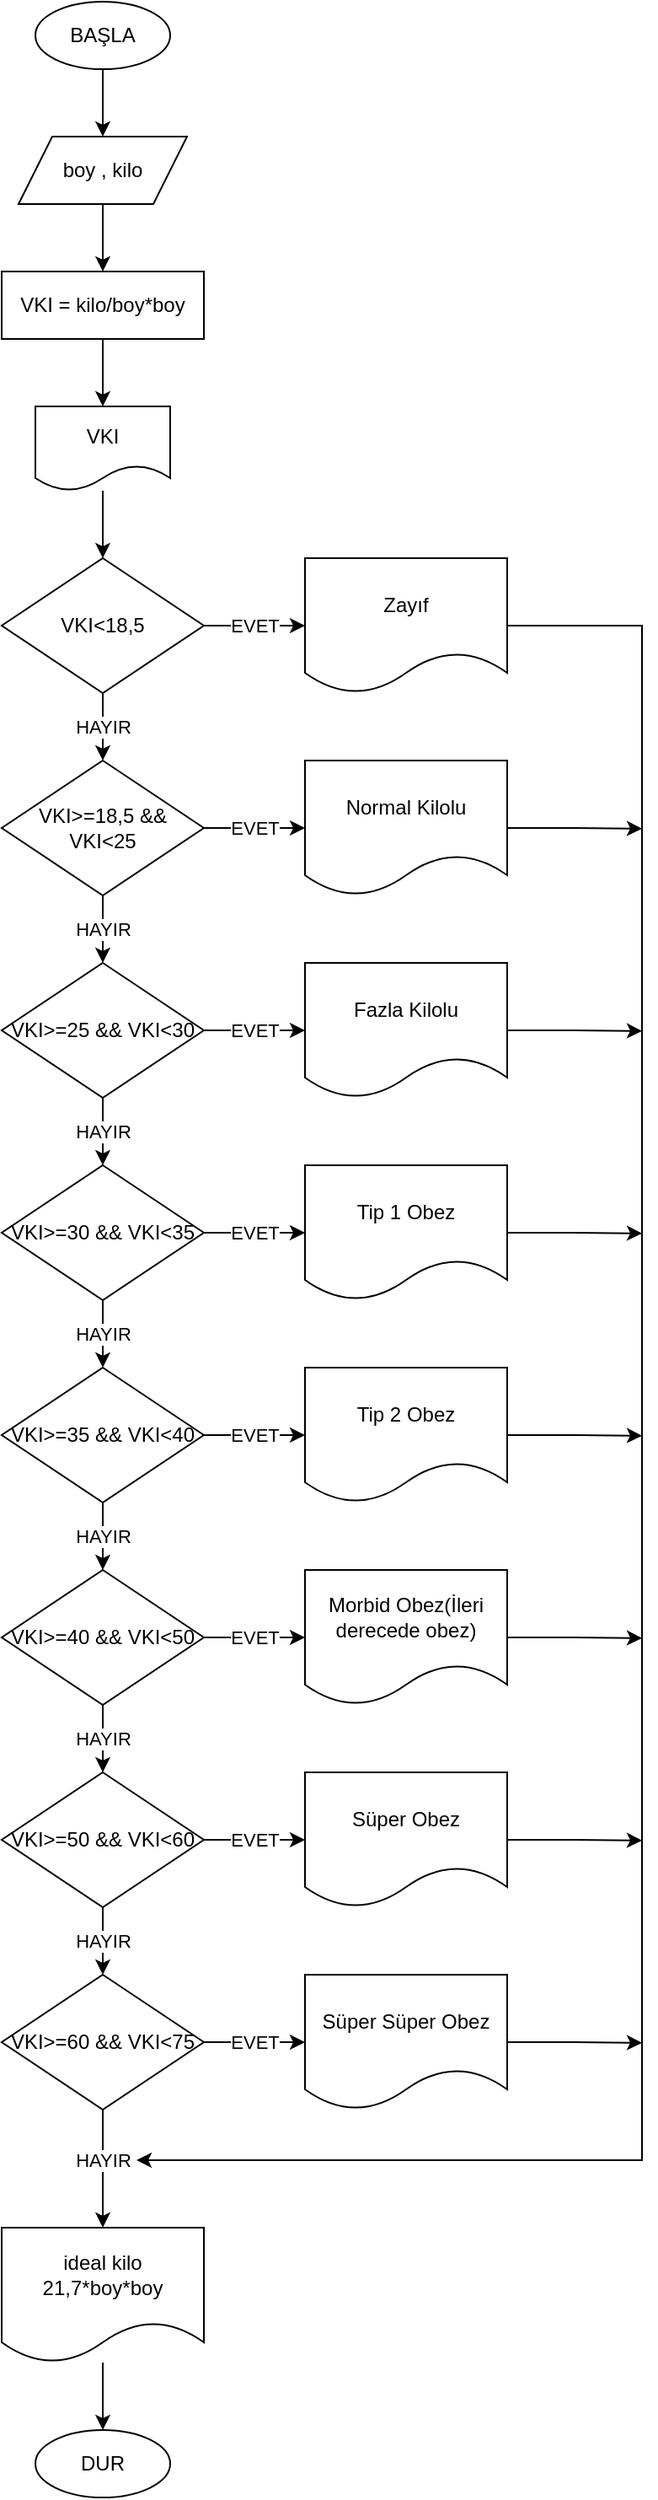 <mxfile version="16.2.0" type="device"><diagram id="123lgCqeFwsPNUfiZTP2" name="Sayfa -1"><mxGraphModel dx="964" dy="986" grid="1" gridSize="10" guides="1" tooltips="1" connect="1" arrows="1" fold="1" page="0" pageScale="1" pageWidth="827" pageHeight="1169" background="none" math="0" shadow="0"><root><mxCell id="0"/><mxCell id="1" parent="0"/><mxCell id="7r3iztxmR1q6d_pn8n54-73" value="" style="edgeStyle=orthogonalEdgeStyle;rounded=0;orthogonalLoop=1;jettySize=auto;html=1;" edge="1" parent="1" source="7r3iztxmR1q6d_pn8n54-71" target="7r3iztxmR1q6d_pn8n54-72"><mxGeometry relative="1" as="geometry"/></mxCell><mxCell id="7r3iztxmR1q6d_pn8n54-71" value="BAŞLA" style="ellipse;whiteSpace=wrap;html=1;" vertex="1" parent="1"><mxGeometry x="400" y="-160" width="80" height="40" as="geometry"/></mxCell><mxCell id="7r3iztxmR1q6d_pn8n54-75" value="" style="edgeStyle=orthogonalEdgeStyle;rounded=0;orthogonalLoop=1;jettySize=auto;html=1;" edge="1" parent="1" source="7r3iztxmR1q6d_pn8n54-72" target="7r3iztxmR1q6d_pn8n54-74"><mxGeometry relative="1" as="geometry"/></mxCell><mxCell id="7r3iztxmR1q6d_pn8n54-72" value="boy , kilo" style="shape=parallelogram;perimeter=parallelogramPerimeter;whiteSpace=wrap;html=1;fixedSize=1;" vertex="1" parent="1"><mxGeometry x="390" y="-80" width="100" height="40" as="geometry"/></mxCell><mxCell id="7r3iztxmR1q6d_pn8n54-77" value="" style="edgeStyle=orthogonalEdgeStyle;rounded=0;orthogonalLoop=1;jettySize=auto;html=1;" edge="1" parent="1" source="7r3iztxmR1q6d_pn8n54-74" target="7r3iztxmR1q6d_pn8n54-76"><mxGeometry relative="1" as="geometry"/></mxCell><mxCell id="7r3iztxmR1q6d_pn8n54-74" value="VKI = kilo/boy*boy" style="whiteSpace=wrap;html=1;" vertex="1" parent="1"><mxGeometry x="380" width="120" height="40" as="geometry"/></mxCell><mxCell id="7r3iztxmR1q6d_pn8n54-79" value="" style="edgeStyle=orthogonalEdgeStyle;rounded=0;orthogonalLoop=1;jettySize=auto;html=1;" edge="1" parent="1" source="7r3iztxmR1q6d_pn8n54-76" target="7r3iztxmR1q6d_pn8n54-78"><mxGeometry relative="1" as="geometry"/></mxCell><mxCell id="7r3iztxmR1q6d_pn8n54-76" value="VKI" style="shape=document;whiteSpace=wrap;html=1;boundedLbl=1;" vertex="1" parent="1"><mxGeometry x="400" y="80" width="80" height="50" as="geometry"/></mxCell><mxCell id="7r3iztxmR1q6d_pn8n54-81" value="HAYIR" style="edgeStyle=orthogonalEdgeStyle;rounded=0;orthogonalLoop=1;jettySize=auto;html=1;" edge="1" parent="1" source="7r3iztxmR1q6d_pn8n54-78" target="7r3iztxmR1q6d_pn8n54-80"><mxGeometry relative="1" as="geometry"/></mxCell><mxCell id="7r3iztxmR1q6d_pn8n54-113" value="" style="edgeStyle=orthogonalEdgeStyle;rounded=0;orthogonalLoop=1;jettySize=auto;html=1;" edge="1" parent="1" source="7r3iztxmR1q6d_pn8n54-78" target="7r3iztxmR1q6d_pn8n54-112"><mxGeometry relative="1" as="geometry"/></mxCell><mxCell id="7r3iztxmR1q6d_pn8n54-114" value="EVET" style="edgeLabel;html=1;align=center;verticalAlign=middle;resizable=0;points=[];" vertex="1" connectable="0" parent="7r3iztxmR1q6d_pn8n54-113"><mxGeometry x="-0.246" y="-1" relative="1" as="geometry"><mxPoint x="7" y="-1" as="offset"/></mxGeometry></mxCell><mxCell id="7r3iztxmR1q6d_pn8n54-78" value="&lt;span&gt;VKI&amp;lt;18,5&lt;/span&gt;" style="rhombus;whiteSpace=wrap;html=1;" vertex="1" parent="1"><mxGeometry x="380" y="170" width="120" height="80" as="geometry"/></mxCell><mxCell id="7r3iztxmR1q6d_pn8n54-83" value="HAYIR" style="edgeStyle=orthogonalEdgeStyle;rounded=0;orthogonalLoop=1;jettySize=auto;html=1;" edge="1" parent="1" source="7r3iztxmR1q6d_pn8n54-80" target="7r3iztxmR1q6d_pn8n54-82"><mxGeometry relative="1" as="geometry"/></mxCell><mxCell id="7r3iztxmR1q6d_pn8n54-111" value="EVET" style="edgeStyle=orthogonalEdgeStyle;rounded=0;orthogonalLoop=1;jettySize=auto;html=1;" edge="1" parent="1" source="7r3iztxmR1q6d_pn8n54-80" target="7r3iztxmR1q6d_pn8n54-110"><mxGeometry relative="1" as="geometry"/></mxCell><mxCell id="7r3iztxmR1q6d_pn8n54-80" value="VKI&amp;gt;=18,5 &amp;amp;&amp;amp; VKI&amp;lt;25" style="rhombus;whiteSpace=wrap;html=1;" vertex="1" parent="1"><mxGeometry x="380" y="290" width="120" height="80" as="geometry"/></mxCell><mxCell id="7r3iztxmR1q6d_pn8n54-85" value="HAYIR" style="edgeStyle=orthogonalEdgeStyle;rounded=0;orthogonalLoop=1;jettySize=auto;html=1;" edge="1" parent="1" source="7r3iztxmR1q6d_pn8n54-82" target="7r3iztxmR1q6d_pn8n54-84"><mxGeometry relative="1" as="geometry"/></mxCell><mxCell id="7r3iztxmR1q6d_pn8n54-109" value="EVET" style="edgeStyle=orthogonalEdgeStyle;rounded=0;orthogonalLoop=1;jettySize=auto;html=1;" edge="1" parent="1" source="7r3iztxmR1q6d_pn8n54-82" target="7r3iztxmR1q6d_pn8n54-108"><mxGeometry relative="1" as="geometry"/></mxCell><mxCell id="7r3iztxmR1q6d_pn8n54-82" value="&lt;span&gt;VKI&amp;gt;=25 &amp;amp;&amp;amp; VKI&amp;lt;30&lt;/span&gt;" style="rhombus;whiteSpace=wrap;html=1;" vertex="1" parent="1"><mxGeometry x="380" y="410" width="120" height="80" as="geometry"/></mxCell><mxCell id="7r3iztxmR1q6d_pn8n54-87" value="HAYIR" style="edgeStyle=orthogonalEdgeStyle;rounded=0;orthogonalLoop=1;jettySize=auto;html=1;" edge="1" parent="1" source="7r3iztxmR1q6d_pn8n54-84" target="7r3iztxmR1q6d_pn8n54-86"><mxGeometry relative="1" as="geometry"/></mxCell><mxCell id="7r3iztxmR1q6d_pn8n54-107" value="EVET" style="edgeStyle=orthogonalEdgeStyle;rounded=0;orthogonalLoop=1;jettySize=auto;html=1;" edge="1" parent="1" source="7r3iztxmR1q6d_pn8n54-84" target="7r3iztxmR1q6d_pn8n54-106"><mxGeometry relative="1" as="geometry"/></mxCell><mxCell id="7r3iztxmR1q6d_pn8n54-84" value="&lt;span&gt;VKI&amp;gt;=30 &amp;amp;&amp;amp; VKI&amp;lt;35&lt;/span&gt;" style="rhombus;whiteSpace=wrap;html=1;" vertex="1" parent="1"><mxGeometry x="380" y="530" width="120" height="80" as="geometry"/></mxCell><mxCell id="7r3iztxmR1q6d_pn8n54-89" value="HAYIR" style="edgeStyle=orthogonalEdgeStyle;rounded=0;orthogonalLoop=1;jettySize=auto;html=1;" edge="1" parent="1" source="7r3iztxmR1q6d_pn8n54-86" target="7r3iztxmR1q6d_pn8n54-88"><mxGeometry relative="1" as="geometry"/></mxCell><mxCell id="7r3iztxmR1q6d_pn8n54-105" value="EVET" style="edgeStyle=orthogonalEdgeStyle;rounded=0;orthogonalLoop=1;jettySize=auto;html=1;" edge="1" parent="1" source="7r3iztxmR1q6d_pn8n54-86" target="7r3iztxmR1q6d_pn8n54-104"><mxGeometry relative="1" as="geometry"/></mxCell><mxCell id="7r3iztxmR1q6d_pn8n54-86" value="&lt;span&gt;VKI&amp;gt;=35 &amp;amp;&amp;amp; VKI&amp;lt;40&lt;/span&gt;" style="rhombus;whiteSpace=wrap;html=1;" vertex="1" parent="1"><mxGeometry x="380" y="650" width="120" height="80" as="geometry"/></mxCell><mxCell id="7r3iztxmR1q6d_pn8n54-91" value="HAYIR" style="edgeStyle=orthogonalEdgeStyle;rounded=0;orthogonalLoop=1;jettySize=auto;html=1;" edge="1" parent="1" source="7r3iztxmR1q6d_pn8n54-88" target="7r3iztxmR1q6d_pn8n54-90"><mxGeometry relative="1" as="geometry"/></mxCell><mxCell id="7r3iztxmR1q6d_pn8n54-103" value="EVET" style="edgeStyle=orthogonalEdgeStyle;rounded=0;orthogonalLoop=1;jettySize=auto;html=1;" edge="1" parent="1" source="7r3iztxmR1q6d_pn8n54-88" target="7r3iztxmR1q6d_pn8n54-102"><mxGeometry relative="1" as="geometry"/></mxCell><mxCell id="7r3iztxmR1q6d_pn8n54-88" value="VKI&amp;gt;=40 &amp;amp;&amp;amp; VKI&amp;lt;50" style="rhombus;whiteSpace=wrap;html=1;" vertex="1" parent="1"><mxGeometry x="380" y="770" width="120" height="80" as="geometry"/></mxCell><mxCell id="7r3iztxmR1q6d_pn8n54-93" value="HAYIR" style="edgeStyle=orthogonalEdgeStyle;rounded=0;orthogonalLoop=1;jettySize=auto;html=1;" edge="1" parent="1" source="7r3iztxmR1q6d_pn8n54-90" target="7r3iztxmR1q6d_pn8n54-92"><mxGeometry relative="1" as="geometry"/></mxCell><mxCell id="7r3iztxmR1q6d_pn8n54-116" value="EVET" style="edgeStyle=orthogonalEdgeStyle;rounded=0;orthogonalLoop=1;jettySize=auto;html=1;" edge="1" parent="1" source="7r3iztxmR1q6d_pn8n54-90" target="7r3iztxmR1q6d_pn8n54-100"><mxGeometry relative="1" as="geometry"/></mxCell><mxCell id="7r3iztxmR1q6d_pn8n54-90" value="&lt;span&gt;VKI&amp;gt;=50 &amp;amp;&amp;amp; VKI&amp;lt;60&lt;/span&gt;" style="rhombus;whiteSpace=wrap;html=1;" vertex="1" parent="1"><mxGeometry x="380" y="890" width="120" height="80" as="geometry"/></mxCell><mxCell id="7r3iztxmR1q6d_pn8n54-95" value="HAYIR" style="edgeStyle=orthogonalEdgeStyle;rounded=0;orthogonalLoop=1;jettySize=auto;html=1;" edge="1" parent="1" source="7r3iztxmR1q6d_pn8n54-92" target="7r3iztxmR1q6d_pn8n54-94"><mxGeometry x="-0.143" relative="1" as="geometry"><mxPoint as="offset"/></mxGeometry></mxCell><mxCell id="7r3iztxmR1q6d_pn8n54-99" value="EVET" style="edgeStyle=orthogonalEdgeStyle;rounded=0;orthogonalLoop=1;jettySize=auto;html=1;" edge="1" parent="1" source="7r3iztxmR1q6d_pn8n54-92" target="7r3iztxmR1q6d_pn8n54-98"><mxGeometry relative="1" as="geometry"/></mxCell><mxCell id="7r3iztxmR1q6d_pn8n54-92" value="&lt;span&gt;VKI&amp;gt;=60 &amp;amp;&amp;amp; VKI&amp;lt;75&lt;/span&gt;" style="rhombus;whiteSpace=wrap;html=1;" vertex="1" parent="1"><mxGeometry x="380" y="1010" width="120" height="80" as="geometry"/></mxCell><mxCell id="7r3iztxmR1q6d_pn8n54-97" value="" style="edgeStyle=orthogonalEdgeStyle;rounded=0;orthogonalLoop=1;jettySize=auto;html=1;" edge="1" parent="1" source="7r3iztxmR1q6d_pn8n54-94" target="7r3iztxmR1q6d_pn8n54-96"><mxGeometry relative="1" as="geometry"/></mxCell><mxCell id="7r3iztxmR1q6d_pn8n54-94" value="ideal kilo&lt;br&gt;21,7*boy*boy" style="shape=document;whiteSpace=wrap;html=1;boundedLbl=1;" vertex="1" parent="1"><mxGeometry x="380" y="1160" width="120" height="80" as="geometry"/></mxCell><mxCell id="7r3iztxmR1q6d_pn8n54-96" value="DUR" style="ellipse;whiteSpace=wrap;html=1;" vertex="1" parent="1"><mxGeometry x="400" y="1280" width="80" height="40" as="geometry"/></mxCell><mxCell id="7r3iztxmR1q6d_pn8n54-124" style="edgeStyle=orthogonalEdgeStyle;rounded=0;orthogonalLoop=1;jettySize=auto;html=1;exitX=1;exitY=0.5;exitDx=0;exitDy=0;" edge="1" parent="1" source="7r3iztxmR1q6d_pn8n54-98"><mxGeometry relative="1" as="geometry"><mxPoint x="760" y="1050.381" as="targetPoint"/></mxGeometry></mxCell><mxCell id="7r3iztxmR1q6d_pn8n54-98" value="Süper Süper Obez" style="shape=document;whiteSpace=wrap;html=1;boundedLbl=1;" vertex="1" parent="1"><mxGeometry x="560" y="1010" width="120" height="80" as="geometry"/></mxCell><mxCell id="7r3iztxmR1q6d_pn8n54-123" style="edgeStyle=orthogonalEdgeStyle;rounded=0;orthogonalLoop=1;jettySize=auto;html=1;exitX=1;exitY=0.5;exitDx=0;exitDy=0;" edge="1" parent="1" source="7r3iztxmR1q6d_pn8n54-100"><mxGeometry relative="1" as="geometry"><mxPoint x="760" y="930.381" as="targetPoint"/></mxGeometry></mxCell><mxCell id="7r3iztxmR1q6d_pn8n54-100" value="Süper Obez" style="shape=document;whiteSpace=wrap;html=1;boundedLbl=1;" vertex="1" parent="1"><mxGeometry x="560" y="890" width="120" height="80" as="geometry"/></mxCell><mxCell id="7r3iztxmR1q6d_pn8n54-121" style="edgeStyle=orthogonalEdgeStyle;rounded=0;orthogonalLoop=1;jettySize=auto;html=1;exitX=1;exitY=0.5;exitDx=0;exitDy=0;" edge="1" parent="1" source="7r3iztxmR1q6d_pn8n54-104"><mxGeometry relative="1" as="geometry"><mxPoint x="760" y="690.381" as="targetPoint"/></mxGeometry></mxCell><mxCell id="7r3iztxmR1q6d_pn8n54-104" value="Tip 2 Obez" style="shape=document;whiteSpace=wrap;html=1;boundedLbl=1;" vertex="1" parent="1"><mxGeometry x="560" y="650" width="120" height="80" as="geometry"/></mxCell><mxCell id="7r3iztxmR1q6d_pn8n54-120" style="edgeStyle=orthogonalEdgeStyle;rounded=0;orthogonalLoop=1;jettySize=auto;html=1;exitX=1;exitY=0.5;exitDx=0;exitDy=0;" edge="1" parent="1" source="7r3iztxmR1q6d_pn8n54-106"><mxGeometry relative="1" as="geometry"><mxPoint x="760" y="570.381" as="targetPoint"/></mxGeometry></mxCell><mxCell id="7r3iztxmR1q6d_pn8n54-106" value="Tip 1 Obez" style="shape=document;whiteSpace=wrap;html=1;boundedLbl=1;" vertex="1" parent="1"><mxGeometry x="560" y="530" width="120" height="80" as="geometry"/></mxCell><mxCell id="7r3iztxmR1q6d_pn8n54-119" style="edgeStyle=orthogonalEdgeStyle;rounded=0;orthogonalLoop=1;jettySize=auto;html=1;exitX=1;exitY=0.5;exitDx=0;exitDy=0;" edge="1" parent="1" source="7r3iztxmR1q6d_pn8n54-108"><mxGeometry relative="1" as="geometry"><mxPoint x="760" y="450.381" as="targetPoint"/></mxGeometry></mxCell><mxCell id="7r3iztxmR1q6d_pn8n54-108" value="Fazla Kilolu" style="shape=document;whiteSpace=wrap;html=1;boundedLbl=1;" vertex="1" parent="1"><mxGeometry x="560" y="410" width="120" height="80" as="geometry"/></mxCell><mxCell id="7r3iztxmR1q6d_pn8n54-118" style="edgeStyle=orthogonalEdgeStyle;rounded=0;orthogonalLoop=1;jettySize=auto;html=1;exitX=1;exitY=0.5;exitDx=0;exitDy=0;" edge="1" parent="1" source="7r3iztxmR1q6d_pn8n54-110"><mxGeometry relative="1" as="geometry"><mxPoint x="760" y="330.381" as="targetPoint"/></mxGeometry></mxCell><mxCell id="7r3iztxmR1q6d_pn8n54-110" value="Normal Kilolu" style="shape=document;whiteSpace=wrap;html=1;boundedLbl=1;" vertex="1" parent="1"><mxGeometry x="560" y="290" width="120" height="80" as="geometry"/></mxCell><mxCell id="7r3iztxmR1q6d_pn8n54-117" style="edgeStyle=orthogonalEdgeStyle;rounded=0;orthogonalLoop=1;jettySize=auto;html=1;exitX=1;exitY=0.5;exitDx=0;exitDy=0;" edge="1" parent="1" source="7r3iztxmR1q6d_pn8n54-112"><mxGeometry relative="1" as="geometry"><mxPoint x="460" y="1120" as="targetPoint"/><Array as="points"><mxPoint x="760" y="210"/><mxPoint x="760" y="1120"/><mxPoint x="460" y="1120"/></Array></mxGeometry></mxCell><mxCell id="7r3iztxmR1q6d_pn8n54-112" value="Zayıf" style="shape=document;whiteSpace=wrap;html=1;boundedLbl=1;" vertex="1" parent="1"><mxGeometry x="560" y="170" width="120" height="80" as="geometry"/></mxCell><mxCell id="7r3iztxmR1q6d_pn8n54-122" style="edgeStyle=orthogonalEdgeStyle;rounded=0;orthogonalLoop=1;jettySize=auto;html=1;exitX=1;exitY=0.5;exitDx=0;exitDy=0;" edge="1" parent="1" source="7r3iztxmR1q6d_pn8n54-102"><mxGeometry relative="1" as="geometry"><mxPoint x="760" y="810.381" as="targetPoint"/></mxGeometry></mxCell><mxCell id="7r3iztxmR1q6d_pn8n54-102" value="Morbid Obez(İleri derecede obez)" style="shape=document;whiteSpace=wrap;html=1;boundedLbl=1;" vertex="1" parent="1"><mxGeometry x="560" y="770" width="120" height="80" as="geometry"/></mxCell></root></mxGraphModel></diagram></mxfile>